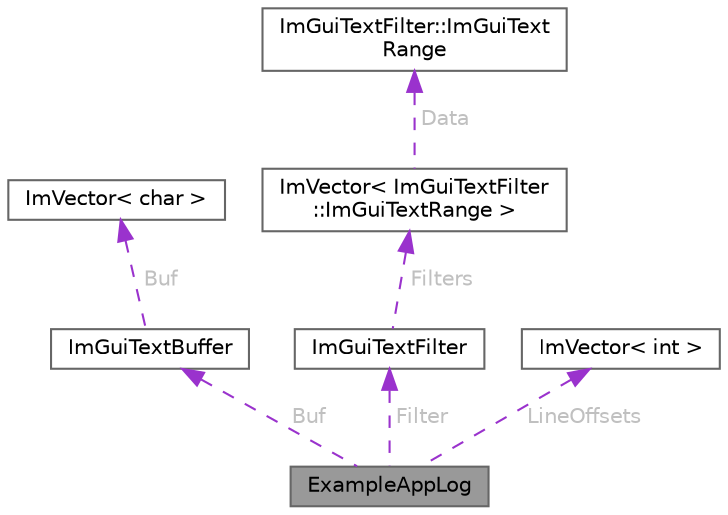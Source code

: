 digraph "ExampleAppLog"
{
 // LATEX_PDF_SIZE
  bgcolor="transparent";
  edge [fontname=Helvetica,fontsize=10,labelfontname=Helvetica,labelfontsize=10];
  node [fontname=Helvetica,fontsize=10,shape=box,height=0.2,width=0.4];
  Node1 [id="Node000001",label="ExampleAppLog",height=0.2,width=0.4,color="gray40", fillcolor="grey60", style="filled", fontcolor="black",tooltip=" "];
  Node2 -> Node1 [id="edge1_Node000001_Node000002",dir="back",color="darkorchid3",style="dashed",tooltip=" ",label=" Buf",fontcolor="grey" ];
  Node2 [id="Node000002",label="ImGuiTextBuffer",height=0.2,width=0.4,color="gray40", fillcolor="white", style="filled",URL="$struct_im_gui_text_buffer.html",tooltip=" "];
  Node3 -> Node2 [id="edge2_Node000002_Node000003",dir="back",color="darkorchid3",style="dashed",tooltip=" ",label=" Buf",fontcolor="grey" ];
  Node3 [id="Node000003",label="ImVector\< char \>",height=0.2,width=0.4,color="gray40", fillcolor="white", style="filled",URL="$struct_im_vector.html",tooltip=" "];
  Node4 -> Node1 [id="edge3_Node000001_Node000004",dir="back",color="darkorchid3",style="dashed",tooltip=" ",label=" Filter",fontcolor="grey" ];
  Node4 [id="Node000004",label="ImGuiTextFilter",height=0.2,width=0.4,color="gray40", fillcolor="white", style="filled",URL="$struct_im_gui_text_filter.html",tooltip=" "];
  Node5 -> Node4 [id="edge4_Node000004_Node000005",dir="back",color="darkorchid3",style="dashed",tooltip=" ",label=" Filters",fontcolor="grey" ];
  Node5 [id="Node000005",label="ImVector\< ImGuiTextFilter\l::ImGuiTextRange \>",height=0.2,width=0.4,color="gray40", fillcolor="white", style="filled",URL="$struct_im_vector.html",tooltip=" "];
  Node6 -> Node5 [id="edge5_Node000005_Node000006",dir="back",color="darkorchid3",style="dashed",tooltip=" ",label=" Data",fontcolor="grey" ];
  Node6 [id="Node000006",label="ImGuiTextFilter::ImGuiText\lRange",height=0.2,width=0.4,color="gray40", fillcolor="white", style="filled",URL="$struct_im_gui_text_filter_1_1_im_gui_text_range.html",tooltip=" "];
  Node7 -> Node1 [id="edge6_Node000001_Node000007",dir="back",color="darkorchid3",style="dashed",tooltip=" ",label=" LineOffsets",fontcolor="grey" ];
  Node7 [id="Node000007",label="ImVector\< int \>",height=0.2,width=0.4,color="gray40", fillcolor="white", style="filled",URL="$struct_im_vector.html",tooltip=" "];
}
